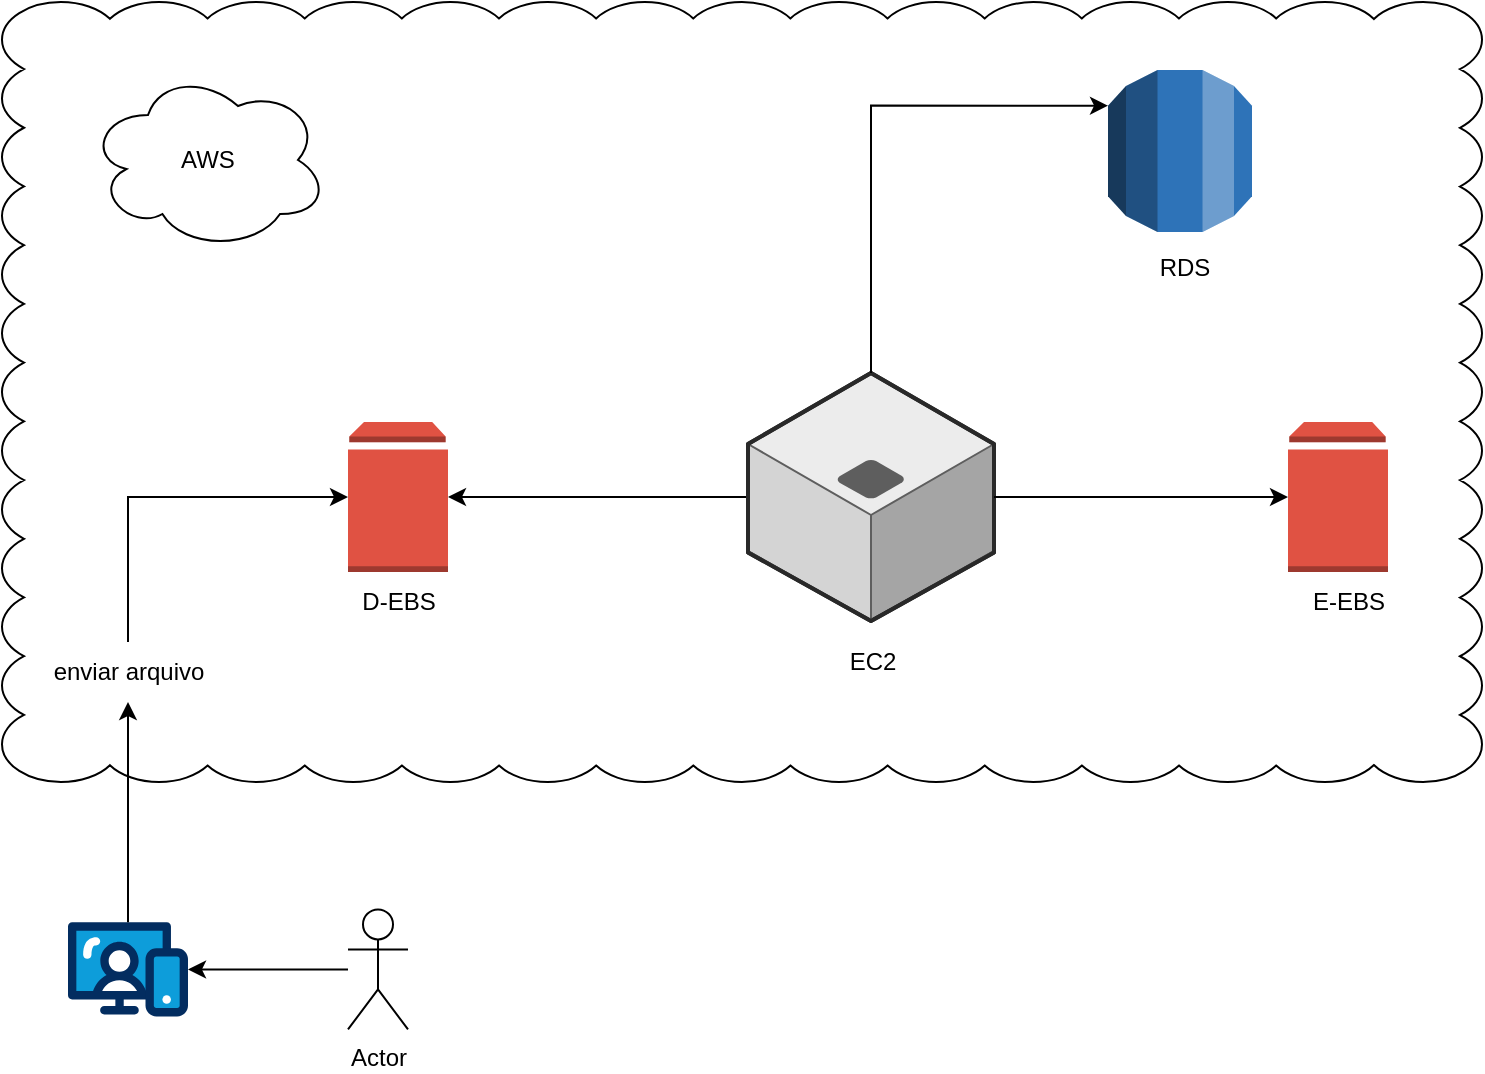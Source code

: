 <mxfile version="28.1.2">
  <diagram name="Página-1" id="q0C87n9_bOGD03twdf_r">
    <mxGraphModel dx="2754" dy="1110" grid="1" gridSize="10" guides="1" tooltips="1" connect="1" arrows="1" fold="1" page="1" pageScale="1" pageWidth="827" pageHeight="1169" math="0" shadow="0">
      <root>
        <mxCell id="0" />
        <mxCell id="1" parent="0" />
        <mxCell id="2T2hp9bwVAvJsnN-x7U1-28" value="" style="whiteSpace=wrap;html=1;shape=mxgraph.basic.cloud_rect" vertex="1" parent="1">
          <mxGeometry x="-1613" y="510" width="740" height="390" as="geometry" />
        </mxCell>
        <mxCell id="2T2hp9bwVAvJsnN-x7U1-8" value="" style="edgeStyle=orthogonalEdgeStyle;rounded=0;orthogonalLoop=1;jettySize=auto;html=1;" edge="1" parent="1" source="2T2hp9bwVAvJsnN-x7U1-10" target="2T2hp9bwVAvJsnN-x7U1-1">
          <mxGeometry relative="1" as="geometry">
            <Array as="points">
              <mxPoint x="-1550" y="830" />
            </Array>
          </mxGeometry>
        </mxCell>
        <mxCell id="2T2hp9bwVAvJsnN-x7U1-2" value="" style="verticalLabelPosition=bottom;aspect=fixed;html=1;shape=mxgraph.salesforce.web;fillColorStyles=fillColor2,fillColor3,fillColor4;fillColor2=#032d60;fillColor3=#0d9dda;fillColor4=#ffffff;fillColor=none;strokeColor=none;" vertex="1" parent="1">
          <mxGeometry x="-1580" y="970" width="60" height="47.4" as="geometry" />
        </mxCell>
        <mxCell id="2T2hp9bwVAvJsnN-x7U1-6" value="" style="edgeStyle=orthogonalEdgeStyle;rounded=0;orthogonalLoop=1;jettySize=auto;html=1;" edge="1" parent="1" source="2T2hp9bwVAvJsnN-x7U1-3" target="2T2hp9bwVAvJsnN-x7U1-2">
          <mxGeometry relative="1" as="geometry" />
        </mxCell>
        <mxCell id="2T2hp9bwVAvJsnN-x7U1-3" value="Actor" style="shape=umlActor;verticalLabelPosition=bottom;verticalAlign=top;html=1;outlineConnect=0;" vertex="1" parent="1">
          <mxGeometry x="-1440" y="963.7" width="30" height="60" as="geometry" />
        </mxCell>
        <mxCell id="2T2hp9bwVAvJsnN-x7U1-11" value="" style="edgeStyle=orthogonalEdgeStyle;rounded=0;orthogonalLoop=1;jettySize=auto;html=1;" edge="1" parent="1" source="2T2hp9bwVAvJsnN-x7U1-2" target="2T2hp9bwVAvJsnN-x7U1-10">
          <mxGeometry relative="1" as="geometry">
            <mxPoint x="-1550" y="970" as="sourcePoint" />
            <mxPoint x="-1440" y="757" as="targetPoint" />
            <Array as="points">
              <mxPoint x="-1550" y="830" />
            </Array>
          </mxGeometry>
        </mxCell>
        <mxCell id="2T2hp9bwVAvJsnN-x7U1-10" value="enviar arquivo" style="text;html=1;align=center;verticalAlign=middle;resizable=0;points=[];autosize=1;strokeColor=none;fillColor=none;" vertex="1" parent="1">
          <mxGeometry x="-1600" y="830" width="100" height="30" as="geometry" />
        </mxCell>
        <mxCell id="2T2hp9bwVAvJsnN-x7U1-12" value="AWS" style="ellipse;shape=cloud;whiteSpace=wrap;html=1;" vertex="1" parent="1">
          <mxGeometry x="-1570" y="544" width="120" height="90" as="geometry" />
        </mxCell>
        <mxCell id="2T2hp9bwVAvJsnN-x7U1-14" style="edgeStyle=orthogonalEdgeStyle;rounded=0;orthogonalLoop=1;jettySize=auto;html=1;entryX=1;entryY=0.5;entryDx=0;entryDy=0;entryPerimeter=0;" edge="1" parent="1" source="2T2hp9bwVAvJsnN-x7U1-13" target="2T2hp9bwVAvJsnN-x7U1-1">
          <mxGeometry relative="1" as="geometry" />
        </mxCell>
        <mxCell id="2T2hp9bwVAvJsnN-x7U1-16" value="" style="group" vertex="1" connectable="0" parent="1">
          <mxGeometry x="-1240" y="695.5" width="123" height="159.5" as="geometry" />
        </mxCell>
        <mxCell id="2T2hp9bwVAvJsnN-x7U1-13" value="" style="verticalLabelPosition=bottom;html=1;verticalAlign=top;strokeWidth=1;align=center;outlineConnect=0;dashed=0;outlineConnect=0;shape=mxgraph.aws3d.application_server;fillColor=#ECECEC;strokeColor=#5E5E5E;aspect=fixed;strokeColor2=#292929;" vertex="1" parent="2T2hp9bwVAvJsnN-x7U1-16">
          <mxGeometry width="123" height="124" as="geometry" />
        </mxCell>
        <mxCell id="2T2hp9bwVAvJsnN-x7U1-15" value="EC2" style="text;html=1;align=center;verticalAlign=middle;resizable=0;points=[];autosize=1;strokeColor=none;fillColor=none;" vertex="1" parent="2T2hp9bwVAvJsnN-x7U1-16">
          <mxGeometry x="36.5" y="129.5" width="50" height="30" as="geometry" />
        </mxCell>
        <mxCell id="2T2hp9bwVAvJsnN-x7U1-17" value="" style="group" vertex="1" connectable="0" parent="1">
          <mxGeometry x="-1445" y="720" width="60" height="105" as="geometry" />
        </mxCell>
        <mxCell id="2T2hp9bwVAvJsnN-x7U1-1" value="" style="outlineConnect=0;dashed=0;verticalLabelPosition=bottom;verticalAlign=top;align=center;html=1;shape=mxgraph.aws3.volume;fillColor=#E05243;gradientColor=none;" vertex="1" parent="2T2hp9bwVAvJsnN-x7U1-17">
          <mxGeometry x="5" width="50" height="75" as="geometry" />
        </mxCell>
        <mxCell id="2T2hp9bwVAvJsnN-x7U1-9" value="D-EBS" style="text;html=1;align=center;verticalAlign=middle;resizable=0;points=[];autosize=1;strokeColor=none;fillColor=none;" vertex="1" parent="2T2hp9bwVAvJsnN-x7U1-17">
          <mxGeometry y="75" width="60" height="30" as="geometry" />
        </mxCell>
        <mxCell id="2T2hp9bwVAvJsnN-x7U1-19" style="edgeStyle=orthogonalEdgeStyle;rounded=0;orthogonalLoop=1;jettySize=auto;html=1;entryX=0;entryY=0.5;entryDx=0;entryDy=0;entryPerimeter=0;" edge="1" parent="1" source="2T2hp9bwVAvJsnN-x7U1-13" target="2T2hp9bwVAvJsnN-x7U1-18">
          <mxGeometry relative="1" as="geometry" />
        </mxCell>
        <mxCell id="2T2hp9bwVAvJsnN-x7U1-22" value="" style="group" vertex="1" connectable="0" parent="1">
          <mxGeometry x="-970" y="720" width="60" height="105" as="geometry" />
        </mxCell>
        <mxCell id="2T2hp9bwVAvJsnN-x7U1-18" value="" style="outlineConnect=0;dashed=0;verticalLabelPosition=bottom;verticalAlign=top;align=center;html=1;shape=mxgraph.aws3.volume;fillColor=#E05243;gradientColor=none;" vertex="1" parent="2T2hp9bwVAvJsnN-x7U1-22">
          <mxGeometry width="50" height="75" as="geometry" />
        </mxCell>
        <mxCell id="2T2hp9bwVAvJsnN-x7U1-21" value="E-EBS" style="text;html=1;align=center;verticalAlign=middle;resizable=0;points=[];autosize=1;strokeColor=none;fillColor=none;" vertex="1" parent="2T2hp9bwVAvJsnN-x7U1-22">
          <mxGeometry y="75" width="60" height="30" as="geometry" />
        </mxCell>
        <mxCell id="2T2hp9bwVAvJsnN-x7U1-24" style="edgeStyle=orthogonalEdgeStyle;rounded=0;orthogonalLoop=1;jettySize=auto;html=1;entryX=0;entryY=0.22;entryDx=0;entryDy=0;entryPerimeter=0;" edge="1" parent="1" source="2T2hp9bwVAvJsnN-x7U1-13" target="2T2hp9bwVAvJsnN-x7U1-23">
          <mxGeometry relative="1" as="geometry">
            <Array as="points">
              <mxPoint x="-1178" y="562" />
            </Array>
          </mxGeometry>
        </mxCell>
        <mxCell id="2T2hp9bwVAvJsnN-x7U1-26" value="" style="group" vertex="1" connectable="0" parent="1">
          <mxGeometry x="-1060" y="544" width="72" height="114" as="geometry" />
        </mxCell>
        <mxCell id="2T2hp9bwVAvJsnN-x7U1-23" value="" style="outlineConnect=0;dashed=0;verticalLabelPosition=bottom;verticalAlign=top;align=center;html=1;shape=mxgraph.aws3.rds;fillColor=#2E73B8;gradientColor=none;" vertex="1" parent="2T2hp9bwVAvJsnN-x7U1-26">
          <mxGeometry width="72" height="81" as="geometry" />
        </mxCell>
        <mxCell id="2T2hp9bwVAvJsnN-x7U1-25" value="RDS" style="text;html=1;align=center;verticalAlign=middle;resizable=0;points=[];autosize=1;strokeColor=none;fillColor=none;" vertex="1" parent="2T2hp9bwVAvJsnN-x7U1-26">
          <mxGeometry x="13" y="84" width="50" height="30" as="geometry" />
        </mxCell>
      </root>
    </mxGraphModel>
  </diagram>
</mxfile>
